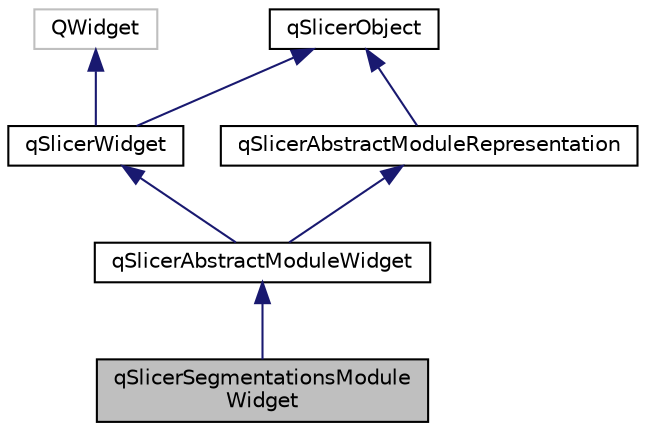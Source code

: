 digraph "qSlicerSegmentationsModuleWidget"
{
  bgcolor="transparent";
  edge [fontname="Helvetica",fontsize="10",labelfontname="Helvetica",labelfontsize="10"];
  node [fontname="Helvetica",fontsize="10",shape=record];
  Node6 [label="qSlicerSegmentationsModule\lWidget",height=0.2,width=0.4,color="black", fillcolor="grey75", style="filled", fontcolor="black"];
  Node7 -> Node6 [dir="back",color="midnightblue",fontsize="10",style="solid",fontname="Helvetica"];
  Node7 [label="qSlicerAbstractModuleWidget",height=0.2,width=0.4,color="black",URL="$classqSlicerAbstractModuleWidget.html"];
  Node8 -> Node7 [dir="back",color="midnightblue",fontsize="10",style="solid",fontname="Helvetica"];
  Node8 [label="qSlicerWidget",height=0.2,width=0.4,color="black",URL="$classqSlicerWidget.html"];
  Node9 -> Node8 [dir="back",color="midnightblue",fontsize="10",style="solid",fontname="Helvetica"];
  Node9 [label="QWidget",height=0.2,width=0.4,color="grey75"];
  Node10 -> Node8 [dir="back",color="midnightblue",fontsize="10",style="solid",fontname="Helvetica"];
  Node10 [label="qSlicerObject",height=0.2,width=0.4,color="black",URL="$classqSlicerObject.html"];
  Node11 -> Node7 [dir="back",color="midnightblue",fontsize="10",style="solid",fontname="Helvetica"];
  Node11 [label="qSlicerAbstractModuleRepresentation",height=0.2,width=0.4,color="black",URL="$classqSlicerAbstractModuleRepresentation.html"];
  Node10 -> Node11 [dir="back",color="midnightblue",fontsize="10",style="solid",fontname="Helvetica"];
}
